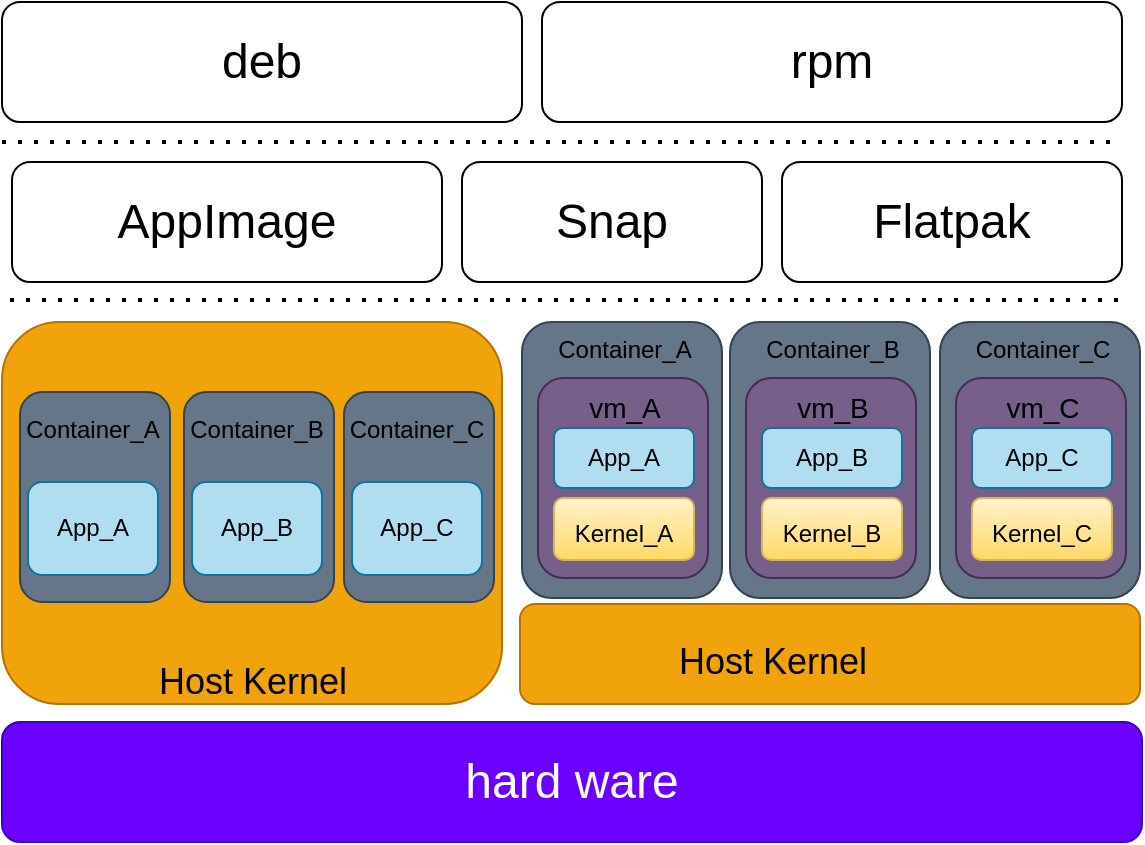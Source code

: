 <mxfile version="15.8.6" type="github">
  <diagram id="LLvNDj1ePx9aVNE7Bvmo" name="第 1 页">
    <mxGraphModel dx="1422" dy="748" grid="1" gridSize="10" guides="1" tooltips="1" connect="1" arrows="1" fold="1" page="1" pageScale="1" pageWidth="1100" pageHeight="850" math="0" shadow="0">
      <root>
        <mxCell id="0" />
        <mxCell id="1" parent="0" />
        <mxCell id="P67MLpcEnFjz25ukkOxf-60" value="" style="rounded=1;whiteSpace=wrap;html=1;fontSize=24;fontColor=#000000;strokeColor=#BD7000;fillColor=#f0a30a;" vertex="1" parent="1">
          <mxGeometry x="350" y="390" width="250" height="191" as="geometry" />
        </mxCell>
        <mxCell id="P67MLpcEnFjz25ukkOxf-28" value="" style="rounded=1;whiteSpace=wrap;html=1;fontSize=24;fillColor=#f0a30a;fontColor=#000000;strokeColor=#BD7000;" vertex="1" parent="1">
          <mxGeometry x="609" y="531" width="310" height="50" as="geometry" />
        </mxCell>
        <mxCell id="P67MLpcEnFjz25ukkOxf-1" value="&lt;font style=&quot;font-size: 24px&quot;&gt;deb&lt;/font&gt;" style="rounded=1;whiteSpace=wrap;html=1;" vertex="1" parent="1">
          <mxGeometry x="350" y="230" width="260" height="60" as="geometry" />
        </mxCell>
        <mxCell id="P67MLpcEnFjz25ukkOxf-2" value="rpm" style="rounded=1;whiteSpace=wrap;html=1;fontSize=24;" vertex="1" parent="1">
          <mxGeometry x="620" y="230" width="290" height="60" as="geometry" />
        </mxCell>
        <mxCell id="P67MLpcEnFjz25ukkOxf-4" value="AppImage" style="rounded=1;whiteSpace=wrap;html=1;fontSize=24;" vertex="1" parent="1">
          <mxGeometry x="355" y="310" width="215" height="60" as="geometry" />
        </mxCell>
        <mxCell id="P67MLpcEnFjz25ukkOxf-5" value="Snap" style="rounded=1;whiteSpace=wrap;html=1;fontSize=24;" vertex="1" parent="1">
          <mxGeometry x="580" y="310" width="150" height="60" as="geometry" />
        </mxCell>
        <mxCell id="P67MLpcEnFjz25ukkOxf-6" value="Flatpak" style="rounded=1;whiteSpace=wrap;html=1;fontSize=24;" vertex="1" parent="1">
          <mxGeometry x="740" y="310" width="170" height="60" as="geometry" />
        </mxCell>
        <mxCell id="P67MLpcEnFjz25ukkOxf-8" value="" style="endArrow=none;dashed=1;html=1;dashPattern=1 3;strokeWidth=2;rounded=0;fontSize=24;" edge="1" parent="1">
          <mxGeometry width="50" height="50" relative="1" as="geometry">
            <mxPoint x="354" y="379" as="sourcePoint" />
            <mxPoint x="914" y="379" as="targetPoint" />
          </mxGeometry>
        </mxCell>
        <mxCell id="P67MLpcEnFjz25ukkOxf-12" value="hard ware" style="rounded=1;whiteSpace=wrap;html=1;fontSize=24;fillColor=#6a00ff;fontColor=#ffffff;strokeColor=#3700CC;" vertex="1" parent="1">
          <mxGeometry x="350" y="590" width="570" height="60" as="geometry" />
        </mxCell>
        <mxCell id="P67MLpcEnFjz25ukkOxf-15" value="&lt;font style=&quot;font-size: 18px&quot;&gt;Host Kernel&lt;/font&gt;" style="text;html=1;resizable=0;autosize=1;align=center;verticalAlign=middle;points=[];fillColor=none;strokeColor=none;rounded=0;fontSize=12;" vertex="1" parent="1">
          <mxGeometry x="420" y="560" width="110" height="20" as="geometry" />
        </mxCell>
        <mxCell id="P67MLpcEnFjz25ukkOxf-29" value="&lt;font style=&quot;font-size: 18px&quot;&gt;Host Kernel&lt;/font&gt;" style="text;html=1;resizable=0;autosize=1;align=center;verticalAlign=middle;points=[];fillColor=none;strokeColor=none;rounded=0;fontSize=12;" vertex="1" parent="1">
          <mxGeometry x="680" y="550" width="110" height="20" as="geometry" />
        </mxCell>
        <mxCell id="P67MLpcEnFjz25ukkOxf-45" value="" style="group" vertex="1" connectable="0" parent="1">
          <mxGeometry x="355" y="410" width="80" height="120" as="geometry" />
        </mxCell>
        <mxCell id="P67MLpcEnFjz25ukkOxf-9" value="" style="rounded=1;whiteSpace=wrap;html=1;fontSize=24;fillColor=#647687;fontColor=#ffffff;strokeColor=#314354;" vertex="1" parent="P67MLpcEnFjz25ukkOxf-45">
          <mxGeometry x="4" y="15.0" width="75" height="105.0" as="geometry" />
        </mxCell>
        <mxCell id="P67MLpcEnFjz25ukkOxf-16" value="&lt;font style=&quot;font-size: 12px&quot;&gt;Container_A&lt;/font&gt;" style="text;html=1;resizable=0;autosize=1;align=center;verticalAlign=middle;points=[];fillColor=none;strokeColor=none;rounded=0;fontSize=24;" vertex="1" parent="P67MLpcEnFjz25ukkOxf-45">
          <mxGeometry y="10" width="80" height="40" as="geometry" />
        </mxCell>
        <mxCell id="P67MLpcEnFjz25ukkOxf-40" value="App_A" style="rounded=1;whiteSpace=wrap;html=1;fontSize=12;fillColor=#b1ddf0;strokeColor=#10739e;" vertex="1" parent="P67MLpcEnFjz25ukkOxf-45">
          <mxGeometry x="8" y="60" width="65" height="46.5" as="geometry" />
        </mxCell>
        <mxCell id="P67MLpcEnFjz25ukkOxf-67" value="" style="group" vertex="1" connectable="0" parent="1">
          <mxGeometry x="610" y="380" width="100" height="148" as="geometry" />
        </mxCell>
        <mxCell id="P67MLpcEnFjz25ukkOxf-65" value="" style="rounded=1;whiteSpace=wrap;html=1;fontSize=24;strokeColor=#314354;fillColor=#647687;fontColor=#ffffff;" vertex="1" parent="P67MLpcEnFjz25ukkOxf-67">
          <mxGeometry y="10" width="100" height="138" as="geometry" />
        </mxCell>
        <mxCell id="P67MLpcEnFjz25ukkOxf-32" value="" style="rounded=1;whiteSpace=wrap;html=1;fontSize=24;fillColor=#76608a;fontColor=#ffffff;strokeColor=#432D57;" vertex="1" parent="P67MLpcEnFjz25ukkOxf-67">
          <mxGeometry x="8" y="38" width="85" height="100" as="geometry" />
        </mxCell>
        <mxCell id="P67MLpcEnFjz25ukkOxf-34" value="&lt;font style=&quot;font-size: 14px&quot;&gt;vm_A&lt;/font&gt;" style="text;html=1;resizable=0;autosize=1;align=center;verticalAlign=middle;points=[];fillColor=none;strokeColor=none;rounded=0;fontSize=24;" vertex="1" parent="P67MLpcEnFjz25ukkOxf-67">
          <mxGeometry x="25.5" y="30" width="50" height="40" as="geometry" />
        </mxCell>
        <mxCell id="P67MLpcEnFjz25ukkOxf-35" value="&lt;font style=&quot;font-size: 12px&quot;&gt;Kernel_A&lt;/font&gt;" style="rounded=1;whiteSpace=wrap;html=1;fontSize=18;fillColor=#fff2cc;strokeColor=#d6b656;gradientColor=#ffd966;" vertex="1" parent="P67MLpcEnFjz25ukkOxf-67">
          <mxGeometry x="16" y="98" width="70" height="31" as="geometry" />
        </mxCell>
        <mxCell id="P67MLpcEnFjz25ukkOxf-36" value="App_A" style="rounded=1;whiteSpace=wrap;html=1;fontSize=12;fillColor=#b1ddf0;strokeColor=#10739e;" vertex="1" parent="P67MLpcEnFjz25ukkOxf-67">
          <mxGeometry x="16" y="63" width="70" height="30" as="geometry" />
        </mxCell>
        <mxCell id="P67MLpcEnFjz25ukkOxf-66" value="&lt;span style=&quot;font-size: 12px&quot;&gt;Container_A&lt;/span&gt;" style="text;html=1;resizable=0;autosize=1;align=center;verticalAlign=middle;points=[];fillColor=none;strokeColor=none;rounded=0;fontSize=24;fontColor=#000000;" vertex="1" parent="P67MLpcEnFjz25ukkOxf-67">
          <mxGeometry x="10.5" width="80" height="40" as="geometry" />
        </mxCell>
        <mxCell id="P67MLpcEnFjz25ukkOxf-68" value="" style="group" vertex="1" connectable="0" parent="1">
          <mxGeometry x="819" y="380" width="100" height="148" as="geometry" />
        </mxCell>
        <mxCell id="P67MLpcEnFjz25ukkOxf-69" value="" style="rounded=1;whiteSpace=wrap;html=1;fontSize=24;strokeColor=#314354;fillColor=#647687;fontColor=#ffffff;" vertex="1" parent="P67MLpcEnFjz25ukkOxf-68">
          <mxGeometry y="10" width="100" height="138" as="geometry" />
        </mxCell>
        <mxCell id="P67MLpcEnFjz25ukkOxf-70" value="" style="rounded=1;whiteSpace=wrap;html=1;fontSize=24;fillColor=#76608a;fontColor=#ffffff;strokeColor=#432D57;" vertex="1" parent="P67MLpcEnFjz25ukkOxf-68">
          <mxGeometry x="8" y="38" width="85" height="100" as="geometry" />
        </mxCell>
        <mxCell id="P67MLpcEnFjz25ukkOxf-71" value="&lt;font style=&quot;font-size: 14px&quot;&gt;vm_C&lt;/font&gt;" style="text;html=1;resizable=0;autosize=1;align=center;verticalAlign=middle;points=[];fillColor=none;strokeColor=none;rounded=0;fontSize=24;" vertex="1" parent="P67MLpcEnFjz25ukkOxf-68">
          <mxGeometry x="25.5" y="30" width="50" height="40" as="geometry" />
        </mxCell>
        <mxCell id="P67MLpcEnFjz25ukkOxf-72" value="&lt;font style=&quot;font-size: 12px&quot;&gt;Kernel_C&lt;/font&gt;" style="rounded=1;whiteSpace=wrap;html=1;fontSize=18;fillColor=#fff2cc;strokeColor=#d6b656;gradientColor=#ffd966;" vertex="1" parent="P67MLpcEnFjz25ukkOxf-68">
          <mxGeometry x="16" y="98" width="70" height="31" as="geometry" />
        </mxCell>
        <mxCell id="P67MLpcEnFjz25ukkOxf-73" value="App_C" style="rounded=1;whiteSpace=wrap;html=1;fontSize=12;fillColor=#b1ddf0;strokeColor=#10739e;" vertex="1" parent="P67MLpcEnFjz25ukkOxf-68">
          <mxGeometry x="16" y="63" width="70" height="30" as="geometry" />
        </mxCell>
        <mxCell id="P67MLpcEnFjz25ukkOxf-74" value="&lt;span style=&quot;font-size: 12px&quot;&gt;Container_C&lt;/span&gt;" style="text;html=1;resizable=0;autosize=1;align=center;verticalAlign=middle;points=[];fillColor=none;strokeColor=none;rounded=0;fontSize=24;fontColor=#000000;" vertex="1" parent="P67MLpcEnFjz25ukkOxf-68">
          <mxGeometry x="10.5" width="80" height="40" as="geometry" />
        </mxCell>
        <mxCell id="P67MLpcEnFjz25ukkOxf-75" value="" style="group" vertex="1" connectable="0" parent="1">
          <mxGeometry x="714" y="380" width="100" height="148" as="geometry" />
        </mxCell>
        <mxCell id="P67MLpcEnFjz25ukkOxf-76" value="" style="rounded=1;whiteSpace=wrap;html=1;fontSize=24;strokeColor=#314354;fillColor=#647687;fontColor=#ffffff;" vertex="1" parent="P67MLpcEnFjz25ukkOxf-75">
          <mxGeometry y="10" width="100" height="138" as="geometry" />
        </mxCell>
        <mxCell id="P67MLpcEnFjz25ukkOxf-77" value="" style="rounded=1;whiteSpace=wrap;html=1;fontSize=24;fillColor=#76608a;fontColor=#ffffff;strokeColor=#432D57;" vertex="1" parent="P67MLpcEnFjz25ukkOxf-75">
          <mxGeometry x="8" y="38" width="85" height="100" as="geometry" />
        </mxCell>
        <mxCell id="P67MLpcEnFjz25ukkOxf-78" value="&lt;font style=&quot;font-size: 14px&quot;&gt;vm_B&lt;/font&gt;" style="text;html=1;resizable=0;autosize=1;align=center;verticalAlign=middle;points=[];fillColor=none;strokeColor=none;rounded=0;fontSize=24;" vertex="1" parent="P67MLpcEnFjz25ukkOxf-75">
          <mxGeometry x="25.5" y="30" width="50" height="40" as="geometry" />
        </mxCell>
        <mxCell id="P67MLpcEnFjz25ukkOxf-79" value="&lt;font style=&quot;font-size: 12px&quot;&gt;Kernel_B&lt;/font&gt;" style="rounded=1;whiteSpace=wrap;html=1;fontSize=18;fillColor=#fff2cc;strokeColor=#d6b656;gradientColor=#ffd966;" vertex="1" parent="P67MLpcEnFjz25ukkOxf-75">
          <mxGeometry x="16" y="98" width="70" height="31" as="geometry" />
        </mxCell>
        <mxCell id="P67MLpcEnFjz25ukkOxf-80" value="App_B" style="rounded=1;whiteSpace=wrap;html=1;fontSize=12;fillColor=#b1ddf0;strokeColor=#10739e;" vertex="1" parent="P67MLpcEnFjz25ukkOxf-75">
          <mxGeometry x="16" y="63" width="70" height="30" as="geometry" />
        </mxCell>
        <mxCell id="P67MLpcEnFjz25ukkOxf-81" value="&lt;span style=&quot;font-size: 12px&quot;&gt;Container_B&lt;/span&gt;" style="text;html=1;resizable=0;autosize=1;align=center;verticalAlign=middle;points=[];fillColor=none;strokeColor=none;rounded=0;fontSize=24;fontColor=#000000;" vertex="1" parent="P67MLpcEnFjz25ukkOxf-75">
          <mxGeometry x="10.5" width="80" height="40" as="geometry" />
        </mxCell>
        <mxCell id="P67MLpcEnFjz25ukkOxf-83" value="" style="group" vertex="1" connectable="0" parent="1">
          <mxGeometry x="437" y="410" width="80" height="120" as="geometry" />
        </mxCell>
        <mxCell id="P67MLpcEnFjz25ukkOxf-84" value="" style="rounded=1;whiteSpace=wrap;html=1;fontSize=24;fillColor=#647687;fontColor=#ffffff;strokeColor=#314354;" vertex="1" parent="P67MLpcEnFjz25ukkOxf-83">
          <mxGeometry x="4" y="15.0" width="75" height="105.0" as="geometry" />
        </mxCell>
        <mxCell id="P67MLpcEnFjz25ukkOxf-85" value="&lt;font style=&quot;font-size: 12px&quot;&gt;Container_B&lt;/font&gt;" style="text;html=1;resizable=0;autosize=1;align=center;verticalAlign=middle;points=[];fillColor=none;strokeColor=none;rounded=0;fontSize=24;" vertex="1" parent="P67MLpcEnFjz25ukkOxf-83">
          <mxGeometry y="10" width="80" height="40" as="geometry" />
        </mxCell>
        <mxCell id="P67MLpcEnFjz25ukkOxf-86" value="App_B" style="rounded=1;whiteSpace=wrap;html=1;fontSize=12;fillColor=#b1ddf0;strokeColor=#10739e;" vertex="1" parent="P67MLpcEnFjz25ukkOxf-83">
          <mxGeometry x="8" y="60" width="65" height="46.5" as="geometry" />
        </mxCell>
        <mxCell id="P67MLpcEnFjz25ukkOxf-87" value="" style="group" vertex="1" connectable="0" parent="1">
          <mxGeometry x="517" y="410" width="80" height="120" as="geometry" />
        </mxCell>
        <mxCell id="P67MLpcEnFjz25ukkOxf-88" value="" style="rounded=1;whiteSpace=wrap;html=1;fontSize=24;fillColor=#647687;fontColor=#ffffff;strokeColor=#314354;" vertex="1" parent="P67MLpcEnFjz25ukkOxf-87">
          <mxGeometry x="4" y="15.0" width="75" height="105.0" as="geometry" />
        </mxCell>
        <mxCell id="P67MLpcEnFjz25ukkOxf-89" value="&lt;font style=&quot;font-size: 12px&quot;&gt;Container_C&lt;/font&gt;" style="text;html=1;resizable=0;autosize=1;align=center;verticalAlign=middle;points=[];fillColor=none;strokeColor=none;rounded=0;fontSize=24;" vertex="1" parent="P67MLpcEnFjz25ukkOxf-87">
          <mxGeometry y="10" width="80" height="40" as="geometry" />
        </mxCell>
        <mxCell id="P67MLpcEnFjz25ukkOxf-90" value="App_C" style="rounded=1;whiteSpace=wrap;html=1;fontSize=12;fillColor=#b1ddf0;strokeColor=#10739e;" vertex="1" parent="P67MLpcEnFjz25ukkOxf-87">
          <mxGeometry x="8" y="60" width="65" height="46.5" as="geometry" />
        </mxCell>
        <mxCell id="P67MLpcEnFjz25ukkOxf-91" value="" style="endArrow=none;dashed=1;html=1;dashPattern=1 3;strokeWidth=2;rounded=0;fontSize=24;" edge="1" parent="1">
          <mxGeometry width="50" height="50" relative="1" as="geometry">
            <mxPoint x="350" y="300" as="sourcePoint" />
            <mxPoint x="910" y="300" as="targetPoint" />
          </mxGeometry>
        </mxCell>
      </root>
    </mxGraphModel>
  </diagram>
</mxfile>
